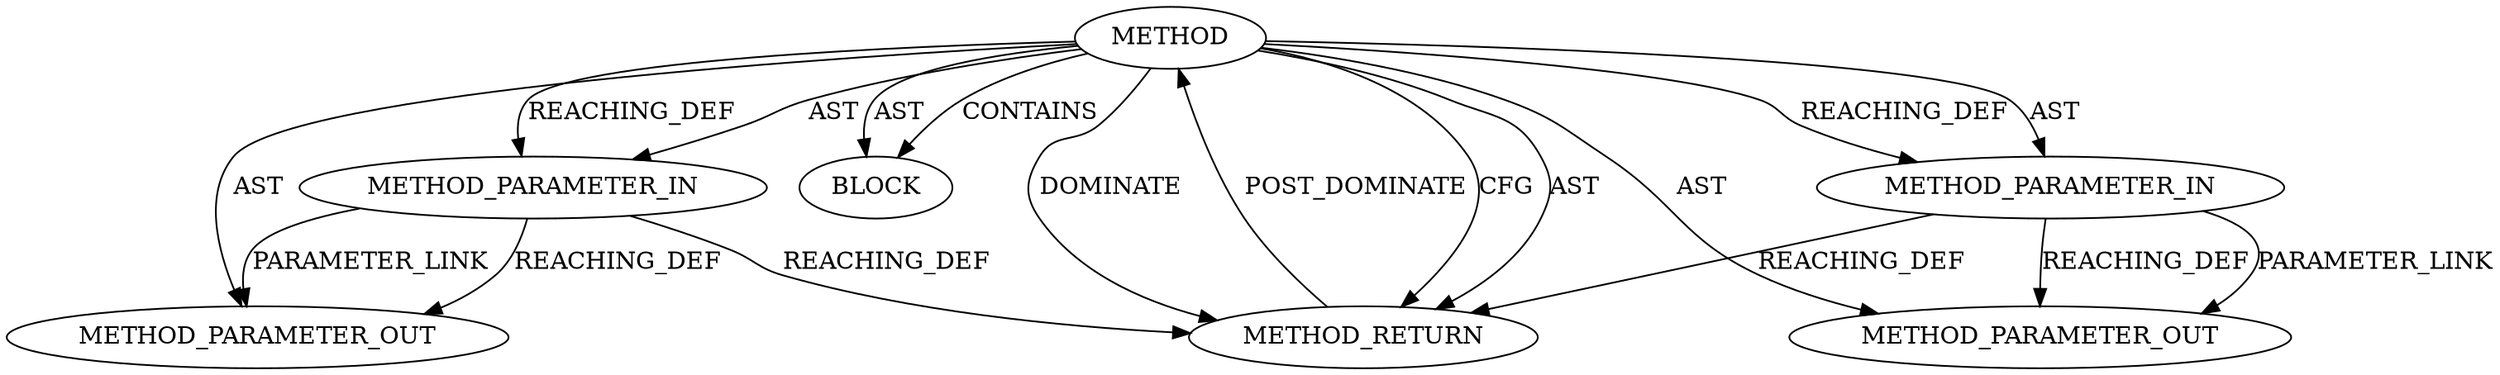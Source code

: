 digraph {
  22082 [label=METHOD_PARAMETER_OUT ORDER=1 CODE="p1" IS_VARIADIC=false TYPE_FULL_NAME="ANY" EVALUATION_STRATEGY="BY_VALUE" INDEX=1 NAME="p1"]
  22083 [label=METHOD_PARAMETER_OUT ORDER=2 CODE="p2" IS_VARIADIC=false TYPE_FULL_NAME="ANY" EVALUATION_STRATEGY="BY_VALUE" INDEX=2 NAME="p2"]
  20177 [label=METHOD AST_PARENT_TYPE="NAMESPACE_BLOCK" AST_PARENT_FULL_NAME="<global>" ORDER=0 CODE="<empty>" FULL_NAME="skb_copy_header" IS_EXTERNAL=true FILENAME="<empty>" SIGNATURE="" NAME="skb_copy_header"]
  20180 [label=BLOCK ORDER=1 ARGUMENT_INDEX=1 CODE="<empty>" TYPE_FULL_NAME="ANY"]
  20179 [label=METHOD_PARAMETER_IN ORDER=2 CODE="p2" IS_VARIADIC=false TYPE_FULL_NAME="ANY" EVALUATION_STRATEGY="BY_VALUE" INDEX=2 NAME="p2"]
  20181 [label=METHOD_RETURN ORDER=2 CODE="RET" TYPE_FULL_NAME="ANY" EVALUATION_STRATEGY="BY_VALUE"]
  20178 [label=METHOD_PARAMETER_IN ORDER=1 CODE="p1" IS_VARIADIC=false TYPE_FULL_NAME="ANY" EVALUATION_STRATEGY="BY_VALUE" INDEX=1 NAME="p1"]
  20179 -> 22083 [label=REACHING_DEF VARIABLE="p2"]
  20177 -> 20178 [label=REACHING_DEF VARIABLE=""]
  20177 -> 20181 [label=DOMINATE ]
  20177 -> 22083 [label=AST ]
  20181 -> 20177 [label=POST_DOMINATE ]
  20177 -> 22082 [label=AST ]
  20177 -> 20181 [label=CFG ]
  20177 -> 20180 [label=CONTAINS ]
  20177 -> 20180 [label=AST ]
  20177 -> 20178 [label=AST ]
  20178 -> 20181 [label=REACHING_DEF VARIABLE="p1"]
  20179 -> 22083 [label=PARAMETER_LINK ]
  20177 -> 20179 [label=AST ]
  20177 -> 20181 [label=AST ]
  20178 -> 22082 [label=REACHING_DEF VARIABLE="p1"]
  20179 -> 20181 [label=REACHING_DEF VARIABLE="p2"]
  20178 -> 22082 [label=PARAMETER_LINK ]
  20177 -> 20179 [label=REACHING_DEF VARIABLE=""]
}
